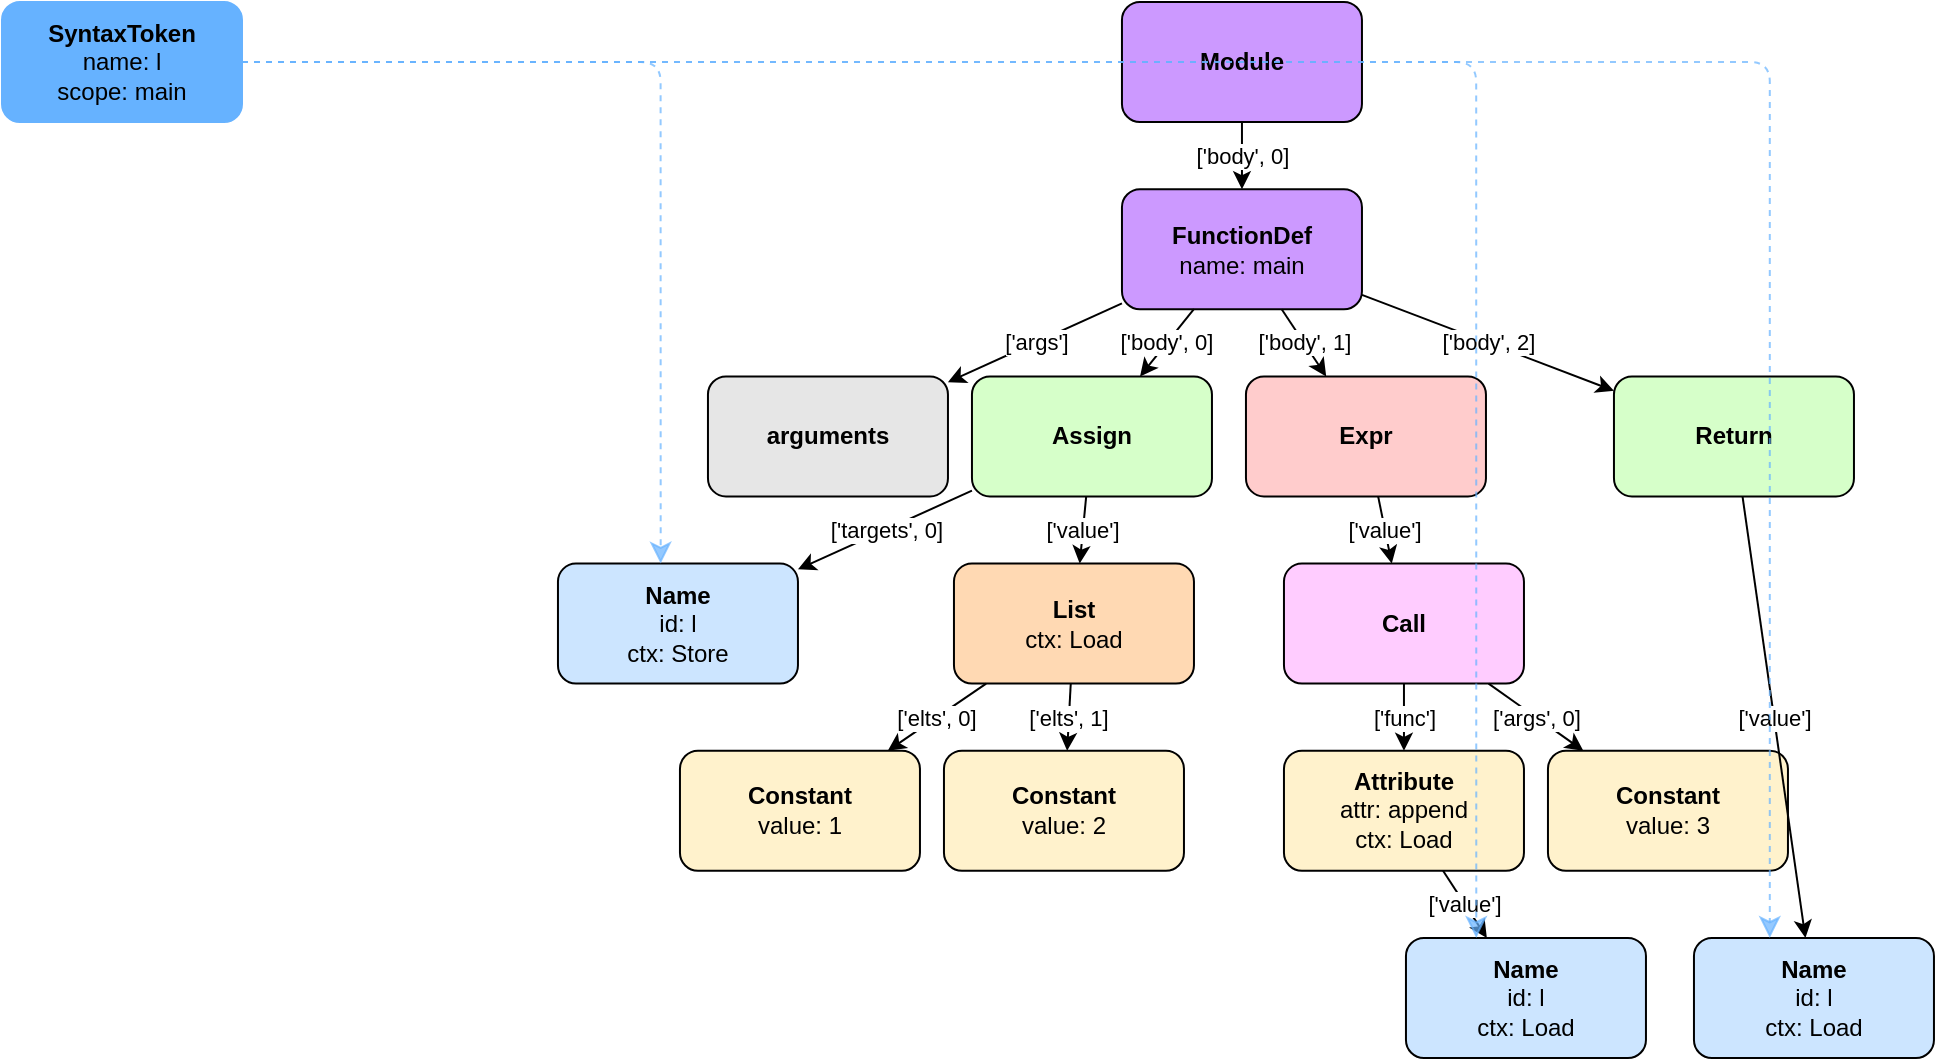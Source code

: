 <?xml version="1.0" ?>
<mxfile>
	<diagram id="code-graph" name="Page-1">
		<mxGraphModel dx="422" dy="816" grid="1" gridSize="10" guides="1" tooltips="1" connect="1" arrows="1" fold="1" page="1" pageScale="1" pageWidth="850" pageHeight="1100" math="0" shadow="0">
			<root>
				<mxCell id="0"/>
				<mxCell id="1" parent="0"/>
				<mxCell id="5335505680" value="&lt;b&gt;Module&lt;/b&gt;" style="whiteSpace=wrap;html=1;rounded=1;fillColor=#CC99FF;strokeColor=#000000" parent="1" vertex="1">
					<mxGeometry x="409.98" y="0.0" width="120" height="60" as="geometry"/>
				</mxCell>
				<mxCell id="5335513024" value="&lt;b&gt;FunctionDef&lt;/b&gt;&lt;br&gt;name: main" style="whiteSpace=wrap;html=1;rounded=1;fillColor=#CC99FF;strokeColor=#000000" parent="1" vertex="1">
					<mxGeometry x="409.98" y="93.6" width="120" height="60" as="geometry"/>
				</mxCell>
				<mxCell id="5335507456" value="&lt;b&gt;arguments&lt;/b&gt;" style="whiteSpace=wrap;html=1;rounded=1;fillColor=#E6E6E6;strokeColor=#000000" parent="1" vertex="1">
					<mxGeometry x="202.98" y="187.2" width="120" height="60" as="geometry"/>
				</mxCell>
				<mxCell id="5335506880" value="&lt;b&gt;Assign&lt;/b&gt;" style="whiteSpace=wrap;html=1;rounded=1;fillColor=#D6FFC9;strokeColor=#000000" parent="1" vertex="1">
					<mxGeometry x="334.98" y="187.2" width="120" height="60" as="geometry"/>
				</mxCell>
				<mxCell id="5335507024" value="&lt;b&gt;Name&lt;/b&gt;&lt;br&gt;id: l&lt;br&gt;ctx: Store" style="whiteSpace=wrap;html=1;rounded=1;fillColor=#CCE5FF;strokeColor=#000000" parent="1" vertex="1">
					<mxGeometry x="127.98" y="280.8" width="120" height="60" as="geometry"/>
				</mxCell>
				<mxCell id="5335506976" value="&lt;b&gt;List&lt;/b&gt;&lt;br&gt;ctx: Load" style="whiteSpace=wrap;html=1;rounded=1;fillColor=#FFD9B3;strokeColor=#000000" parent="1" vertex="1">
					<mxGeometry x="325.98" y="280.8" width="120" height="60" as="geometry"/>
				</mxCell>
				<mxCell id="5335505344" value="&lt;b&gt;Constant&lt;/b&gt;&lt;br&gt;value: 1" style="whiteSpace=wrap;html=1;rounded=1;fillColor=#FFF2CC;strokeColor=#000000" parent="1" vertex="1">
					<mxGeometry x="188.98" y="374.4" width="120" height="60" as="geometry"/>
				</mxCell>
				<mxCell id="5335512976" value="&lt;b&gt;Constant&lt;/b&gt;&lt;br&gt;value: 2" style="whiteSpace=wrap;html=1;rounded=1;fillColor=#FFF2CC;strokeColor=#000000" parent="1" vertex="1">
					<mxGeometry x="320.98" y="374.4" width="120" height="60" as="geometry"/>
				</mxCell>
				<mxCell id="5335507168" value="&lt;b&gt;Expr&lt;/b&gt;" style="whiteSpace=wrap;html=1;rounded=1;fillColor=#FFCCCC;strokeColor=#000000" parent="1" vertex="1">
					<mxGeometry x="471.98" y="187.2" width="120" height="60" as="geometry"/>
				</mxCell>
				<mxCell id="5335505440" value="&lt;b&gt;Call&lt;/b&gt;" style="whiteSpace=wrap;html=1;rounded=1;fillColor=#FFCCFF;strokeColor=#000000" parent="1" vertex="1">
					<mxGeometry x="490.98" y="280.8" width="120" height="60" as="geometry"/>
				</mxCell>
				<mxCell id="5335501984" value="&lt;b&gt;Attribute&lt;/b&gt;&lt;br&gt;attr: append&lt;br&gt;ctx: Load" style="whiteSpace=wrap;html=1;rounded=1;fillColor=#FFF2CC;strokeColor=#000000" parent="1" vertex="1">
					<mxGeometry x="490.98" y="374.4" width="120" height="60" as="geometry"/>
				</mxCell>
				<mxCell id="5335507312" value="&lt;b&gt;Name&lt;/b&gt;&lt;br&gt;id: l&lt;br&gt;ctx: Load" style="whiteSpace=wrap;html=1;rounded=1;fillColor=#CCE5FF;strokeColor=#000000" parent="1" vertex="1">
					<mxGeometry x="551.98" y="468.0" width="120" height="60" as="geometry"/>
				</mxCell>
				<mxCell id="4816807600" value="&lt;b&gt;Constant&lt;/b&gt;&lt;br&gt;value: 3" style="whiteSpace=wrap;html=1;rounded=1;fillColor=#FFF2CC;strokeColor=#000000" parent="1" vertex="1">
					<mxGeometry x="622.98" y="374.4" width="120" height="60" as="geometry"/>
				</mxCell>
				<mxCell id="4816809136" value="&lt;b&gt;Return&lt;/b&gt;" style="whiteSpace=wrap;html=1;rounded=1;fillColor=#D6FFC9;strokeColor=#000000" parent="1" vertex="1">
					<mxGeometry x="655.98" y="187.2" width="120" height="60" as="geometry"/>
				</mxCell>
				<mxCell id="4796054064" value="&lt;b&gt;Name&lt;/b&gt;&lt;br&gt;id: l&lt;br&gt;ctx: Load" style="whiteSpace=wrap;html=1;rounded=1;fillColor=#CCE5FF;strokeColor=#000000" parent="1" vertex="1">
					<mxGeometry x="695.98" y="468.0" width="120" height="60" as="geometry"/>
				</mxCell>
				<mxCell id="5335505680_5335513024" value="['body', 0]" style="endArrow=classic;html=1;strokeColor=#000000" parent="1" source="5335505680" target="5335513024" edge="1">
					<mxGeometry width="50" height="50" relative="1" as="geometry">
						<mxPoint x="400" y="440" as="sourcePoint"/>
						<mxPoint x="450" y="390" as="targetPoint"/>
					</mxGeometry>
				</mxCell>
				<mxCell id="5335513024_5335507456" value="['args']" style="endArrow=classic;html=1;strokeColor=#000000" parent="1" source="5335513024" target="5335507456" edge="1">
					<mxGeometry width="50" height="50" relative="1" as="geometry">
						<mxPoint x="400" y="440" as="sourcePoint"/>
						<mxPoint x="450" y="390" as="targetPoint"/>
					</mxGeometry>
				</mxCell>
				<mxCell id="5335513024_5335506880" value="['body', 0]" style="endArrow=classic;html=1;strokeColor=#000000" parent="1" source="5335513024" target="5335506880" edge="1">
					<mxGeometry width="50" height="50" relative="1" as="geometry">
						<mxPoint x="400" y="440" as="sourcePoint"/>
						<mxPoint x="450" y="390" as="targetPoint"/>
					</mxGeometry>
				</mxCell>
				<mxCell id="5335506880_5335507024" value="['targets', 0]" style="endArrow=classic;html=1;strokeColor=#000000" parent="1" source="5335506880" target="5335507024" edge="1">
					<mxGeometry width="50" height="50" relative="1" as="geometry">
						<mxPoint x="400" y="440" as="sourcePoint"/>
						<mxPoint x="450" y="390" as="targetPoint"/>
					</mxGeometry>
				</mxCell>
				<mxCell id="5335506880_5335506976" value="['value']" style="endArrow=classic;html=1;strokeColor=#000000" parent="1" source="5335506880" target="5335506976" edge="1">
					<mxGeometry width="50" height="50" relative="1" as="geometry">
						<mxPoint x="400" y="440" as="sourcePoint"/>
						<mxPoint x="450" y="390" as="targetPoint"/>
					</mxGeometry>
				</mxCell>
				<mxCell id="5335506976_5335505344" value="['elts', 0]" style="endArrow=classic;html=1;strokeColor=#000000" parent="1" source="5335506976" target="5335505344" edge="1">
					<mxGeometry width="50" height="50" relative="1" as="geometry">
						<mxPoint x="400" y="440" as="sourcePoint"/>
						<mxPoint x="450" y="390" as="targetPoint"/>
					</mxGeometry>
				</mxCell>
				<mxCell id="5335506976_5335512976" value="['elts', 1]" style="endArrow=classic;html=1;strokeColor=#000000" parent="1" source="5335506976" target="5335512976" edge="1">
					<mxGeometry width="50" height="50" relative="1" as="geometry">
						<mxPoint x="400" y="440" as="sourcePoint"/>
						<mxPoint x="450" y="390" as="targetPoint"/>
					</mxGeometry>
				</mxCell>
				<mxCell id="5335513024_5335507168" value="['body', 1]" style="endArrow=classic;html=1;strokeColor=#000000" parent="1" source="5335513024" target="5335507168" edge="1">
					<mxGeometry width="50" height="50" relative="1" as="geometry">
						<mxPoint x="400" y="440" as="sourcePoint"/>
						<mxPoint x="450" y="390" as="targetPoint"/>
					</mxGeometry>
				</mxCell>
				<mxCell id="5335507168_5335505440" value="['value']" style="endArrow=classic;html=1;strokeColor=#000000" parent="1" source="5335507168" target="5335505440" edge="1">
					<mxGeometry width="50" height="50" relative="1" as="geometry">
						<mxPoint x="400" y="440" as="sourcePoint"/>
						<mxPoint x="450" y="390" as="targetPoint"/>
					</mxGeometry>
				</mxCell>
				<mxCell id="5335505440_5335501984" value="['func']" style="endArrow=classic;html=1;strokeColor=#000000" parent="1" source="5335505440" target="5335501984" edge="1">
					<mxGeometry width="50" height="50" relative="1" as="geometry">
						<mxPoint x="400" y="440" as="sourcePoint"/>
						<mxPoint x="450" y="390" as="targetPoint"/>
					</mxGeometry>
				</mxCell>
				<mxCell id="5335501984_5335507312" value="['value']" style="endArrow=classic;html=1;strokeColor=#000000" parent="1" source="5335501984" target="5335507312" edge="1">
					<mxGeometry width="50" height="50" relative="1" as="geometry">
						<mxPoint x="400" y="440" as="sourcePoint"/>
						<mxPoint x="450" y="390" as="targetPoint"/>
					</mxGeometry>
				</mxCell>
				<mxCell id="5335505440_4816807600" value="['args', 0]" style="endArrow=classic;html=1;strokeColor=#000000" parent="1" source="5335505440" target="4816807600" edge="1">
					<mxGeometry width="50" height="50" relative="1" as="geometry">
						<mxPoint x="400" y="440" as="sourcePoint"/>
						<mxPoint x="450" y="390" as="targetPoint"/>
					</mxGeometry>
				</mxCell>
				<mxCell id="5335513024_4816809136" value="['body', 2]" style="endArrow=classic;html=1;strokeColor=#000000" parent="1" source="5335513024" target="4816809136" edge="1">
					<mxGeometry width="50" height="50" relative="1" as="geometry">
						<mxPoint x="400" y="440" as="sourcePoint"/>
						<mxPoint x="450" y="390" as="targetPoint"/>
					</mxGeometry>
				</mxCell>
				<mxCell id="4816809136_4796054064" value="['value']" style="endArrow=classic;html=1;strokeColor=#000000" parent="1" source="4816809136" target="4796054064" edge="1">
					<mxGeometry width="50" height="50" relative="1" as="geometry">
						<mxPoint x="400" y="440" as="sourcePoint"/>
						<mxPoint x="450" y="390" as="targetPoint"/>
					</mxGeometry>
				</mxCell>
				<mxCell id="stx_l_5335513024" value="&lt;b&gt;SyntaxToken&lt;/b&gt;&lt;br&gt;name: l&lt;br&gt;scope: main" style="whiteSpace=wrap;html=1;rounded=1;fillColor=#66B2FF;strokeColor=#66B2FF" parent="1" vertex="1">
					<mxGeometry x="-150" y="0.0" width="120" height="60" as="geometry"/>
				</mxCell>
				<mxCell id="stx_l_5335513024_5335507024" value="" style="edgeStyle=segmentEdgeStyle;endArrow=classic;html=1;rounded=1;endSize=8;startSize=8;entryX=0.428;entryY=0;entryDx=0;entryDy=0;opacity=70;shadow=0;dashed=1;jumpSize=6;strokeColor=#66B2FF" parent="1" source="stx_l_5335513024" target="5335507024" edge="1">
					<mxGeometry width="50" height="50" relative="1" as="geometry">
						<mxPoint x="400" y="440" as="sourcePoint"/>
						<mxPoint x="450" y="390" as="targetPoint"/>
					</mxGeometry>
				</mxCell>
				<mxCell id="stx_l_5335513024_5335507312" value="" style="edgeStyle=segmentEdgeStyle;endArrow=classic;html=1;rounded=1;endSize=8;startSize=8;entryX=0.293;entryY=0;entryDx=0;entryDy=0;opacity=70;shadow=0;dashed=1;jumpSize=6;strokeColor=#66B2FF" parent="1" source="stx_l_5335513024" target="5335507312" edge="1">
					<mxGeometry width="50" height="50" relative="1" as="geometry">
						<mxPoint x="400" y="440" as="sourcePoint"/>
						<mxPoint x="450" y="390" as="targetPoint"/>
					</mxGeometry>
				</mxCell>
				<mxCell id="stx_l_5335513024_4796054064" value="" style="edgeStyle=segmentEdgeStyle;endArrow=classic;html=1;rounded=1;endSize=8;startSize=8;entryX=0.316;entryY=0;entryDx=0;entryDy=0;opacity=70;shadow=0;dashed=1;jumpSize=6;strokeColor=#66B2FF" parent="1" source="stx_l_5335513024" target="4796054064" edge="1">
					<mxGeometry width="50" height="50" relative="1" as="geometry">
						<mxPoint x="400" y="440" as="sourcePoint"/>
						<mxPoint x="450" y="390" as="targetPoint"/>
					</mxGeometry>
				</mxCell>
			</root>
		</mxGraphModel>
	</diagram>
</mxfile>
